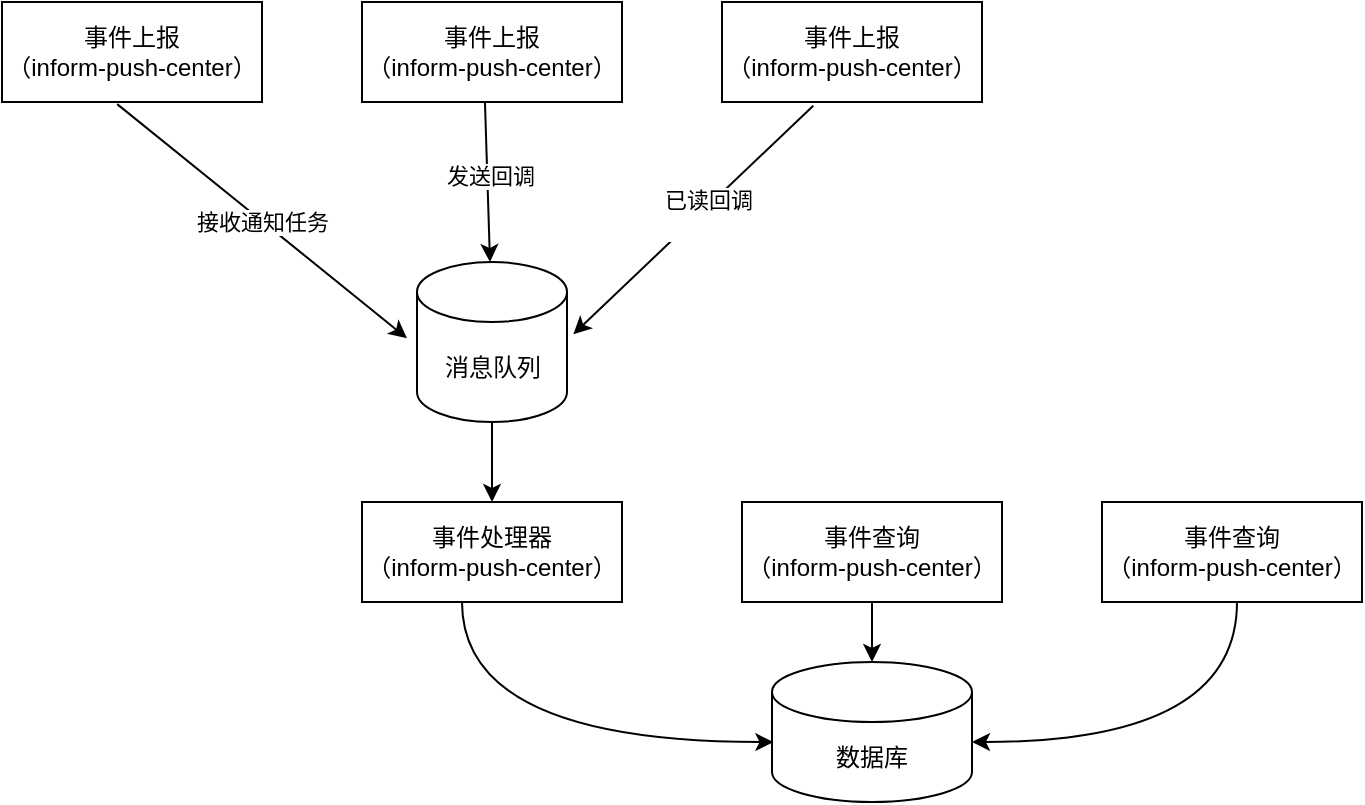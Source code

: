 <mxfile version="27.1.6">
  <diagram name="第 1 页" id="wlkyPANYj3qaYbX5V08s">
    <mxGraphModel dx="1011" dy="637" grid="1" gridSize="10" guides="1" tooltips="1" connect="1" arrows="1" fold="1" page="1" pageScale="1" pageWidth="827" pageHeight="1169" math="0" shadow="0">
      <root>
        <mxCell id="0" />
        <mxCell id="1" parent="0" />
        <mxCell id="yNkdOHEQvW9BO1yJiLAc-2" value="事件上报&lt;br&gt;（inform-push-center）" style="rounded=0;whiteSpace=wrap;html=1;" parent="1" vertex="1">
          <mxGeometry x="70" y="150" width="130" height="50" as="geometry" />
        </mxCell>
        <mxCell id="yNkdOHEQvW9BO1yJiLAc-3" value="事件上报&lt;br&gt;（inform-push-center）" style="rounded=0;whiteSpace=wrap;html=1;" parent="1" vertex="1">
          <mxGeometry x="250" y="150" width="130" height="50" as="geometry" />
        </mxCell>
        <mxCell id="yNkdOHEQvW9BO1yJiLAc-4" value="事件上报&lt;br&gt;（inform-push-center）" style="rounded=0;whiteSpace=wrap;html=1;" parent="1" vertex="1">
          <mxGeometry x="430" y="150" width="130" height="50" as="geometry" />
        </mxCell>
        <mxCell id="yNkdOHEQvW9BO1yJiLAc-10" value="" style="endArrow=classic;html=1;rounded=0;exitX=0.443;exitY=1.021;exitDx=0;exitDy=0;exitPerimeter=0;entryX=-0.067;entryY=0.476;entryDx=0;entryDy=0;entryPerimeter=0;" parent="1" source="yNkdOHEQvW9BO1yJiLAc-2" target="yNkdOHEQvW9BO1yJiLAc-18" edge="1">
          <mxGeometry width="50" height="50" relative="1" as="geometry">
            <mxPoint x="110" y="330" as="sourcePoint" />
            <mxPoint x="239.6" y="289.84" as="targetPoint" />
          </mxGeometry>
        </mxCell>
        <mxCell id="yNkdOHEQvW9BO1yJiLAc-12" value="接收通知任务" style="edgeLabel;html=1;align=center;verticalAlign=middle;resizable=0;points=[];" parent="yNkdOHEQvW9BO1yJiLAc-10" vertex="1" connectable="0">
          <mxGeometry x="-0.003" relative="1" as="geometry">
            <mxPoint as="offset" />
          </mxGeometry>
        </mxCell>
        <mxCell id="yNkdOHEQvW9BO1yJiLAc-13" value="" style="endArrow=classic;html=1;rounded=0;exitX=0.473;exitY=1.006;exitDx=0;exitDy=0;exitPerimeter=0;" parent="1" source="yNkdOHEQvW9BO1yJiLAc-3" edge="1">
          <mxGeometry width="50" height="50" relative="1" as="geometry">
            <mxPoint x="315.5" y="200" as="sourcePoint" />
            <mxPoint x="314" y="280" as="targetPoint" />
          </mxGeometry>
        </mxCell>
        <mxCell id="yNkdOHEQvW9BO1yJiLAc-15" value="发送回调" style="edgeLabel;html=1;align=center;verticalAlign=middle;resizable=0;points=[];" parent="yNkdOHEQvW9BO1yJiLAc-13" vertex="1" connectable="0">
          <mxGeometry x="-0.083" y="1" relative="1" as="geometry">
            <mxPoint as="offset" />
          </mxGeometry>
        </mxCell>
        <mxCell id="yNkdOHEQvW9BO1yJiLAc-16" value="" style="endArrow=classic;html=1;rounded=0;exitX=0.351;exitY=1.037;exitDx=0;exitDy=0;exitPerimeter=0;entryX=1.042;entryY=0.452;entryDx=0;entryDy=0;entryPerimeter=0;" parent="1" source="yNkdOHEQvW9BO1yJiLAc-4" target="yNkdOHEQvW9BO1yJiLAc-18" edge="1">
          <mxGeometry width="50" height="50" relative="1" as="geometry">
            <mxPoint x="514.66" y="230.0" as="sourcePoint" />
            <mxPoint x="400.002" y="304.131" as="targetPoint" />
          </mxGeometry>
        </mxCell>
        <mxCell id="yNkdOHEQvW9BO1yJiLAc-17" value="已读回调&lt;div&gt;&lt;br&gt;&lt;/div&gt;" style="edgeLabel;html=1;align=center;verticalAlign=middle;resizable=0;points=[];" parent="yNkdOHEQvW9BO1yJiLAc-16" vertex="1" connectable="0">
          <mxGeometry x="-0.087" y="3" relative="1" as="geometry">
            <mxPoint as="offset" />
          </mxGeometry>
        </mxCell>
        <mxCell id="yNkdOHEQvW9BO1yJiLAc-20" style="edgeStyle=orthogonalEdgeStyle;rounded=0;orthogonalLoop=1;jettySize=auto;html=1;exitX=0.5;exitY=1;exitDx=0;exitDy=0;exitPerimeter=0;entryX=0.5;entryY=0;entryDx=0;entryDy=0;" parent="1" source="yNkdOHEQvW9BO1yJiLAc-18" target="yNkdOHEQvW9BO1yJiLAc-19" edge="1">
          <mxGeometry relative="1" as="geometry" />
        </mxCell>
        <mxCell id="yNkdOHEQvW9BO1yJiLAc-18" value="消息队列" style="shape=cylinder3;whiteSpace=wrap;html=1;boundedLbl=1;backgroundOutline=1;size=15;" parent="1" vertex="1">
          <mxGeometry x="277.5" y="280" width="75" height="80" as="geometry" />
        </mxCell>
        <mxCell id="yNkdOHEQvW9BO1yJiLAc-19" value="事件处理器&lt;br&gt;（inform-push-center）" style="rounded=0;whiteSpace=wrap;html=1;" parent="1" vertex="1">
          <mxGeometry x="250" y="400" width="130" height="50" as="geometry" />
        </mxCell>
        <mxCell id="yNkdOHEQvW9BO1yJiLAc-22" value="数据库" style="shape=cylinder3;whiteSpace=wrap;html=1;boundedLbl=1;backgroundOutline=1;size=15;" parent="1" vertex="1">
          <mxGeometry x="455" y="480" width="100" height="70" as="geometry" />
        </mxCell>
        <mxCell id="yNkdOHEQvW9BO1yJiLAc-36" value="" style="edgeStyle=orthogonalEdgeStyle;rounded=0;orthogonalLoop=1;jettySize=auto;html=1;" parent="1" source="yNkdOHEQvW9BO1yJiLAc-27" target="yNkdOHEQvW9BO1yJiLAc-22" edge="1">
          <mxGeometry relative="1" as="geometry" />
        </mxCell>
        <mxCell id="yNkdOHEQvW9BO1yJiLAc-27" value="事件查询&lt;br&gt;（inform-push-center）" style="rounded=0;whiteSpace=wrap;html=1;" parent="1" vertex="1">
          <mxGeometry x="440" y="400" width="130" height="50" as="geometry" />
        </mxCell>
        <mxCell id="yNkdOHEQvW9BO1yJiLAc-28" value="事件查询&lt;br&gt;（inform-push-center）" style="rounded=0;whiteSpace=wrap;html=1;" parent="1" vertex="1">
          <mxGeometry x="620" y="400" width="130" height="50" as="geometry" />
        </mxCell>
        <mxCell id="yNkdOHEQvW9BO1yJiLAc-33" value="" style="endArrow=classic;html=1;rounded=0;edgeStyle=orthogonalEdgeStyle;curved=1;exitX=0.5;exitY=1;exitDx=0;exitDy=0;entryX=0.007;entryY=0.572;entryDx=0;entryDy=0;entryPerimeter=0;" parent="1" target="yNkdOHEQvW9BO1yJiLAc-22" edge="1">
          <mxGeometry width="50" height="50" relative="1" as="geometry">
            <mxPoint x="300" y="450.0" as="sourcePoint" />
            <mxPoint x="510" y="520" as="targetPoint" />
            <Array as="points">
              <mxPoint x="300" y="520" />
            </Array>
          </mxGeometry>
        </mxCell>
        <mxCell id="yNkdOHEQvW9BO1yJiLAc-38" value="" style="endArrow=classic;html=1;rounded=0;exitX=0.75;exitY=1;exitDx=0;exitDy=0;edgeStyle=orthogonalEdgeStyle;curved=1;" parent="1" edge="1">
          <mxGeometry width="50" height="50" relative="1" as="geometry">
            <mxPoint x="687.5" y="450" as="sourcePoint" />
            <mxPoint x="555" y="520" as="targetPoint" />
            <Array as="points">
              <mxPoint x="688" y="520" />
            </Array>
          </mxGeometry>
        </mxCell>
      </root>
    </mxGraphModel>
  </diagram>
</mxfile>
